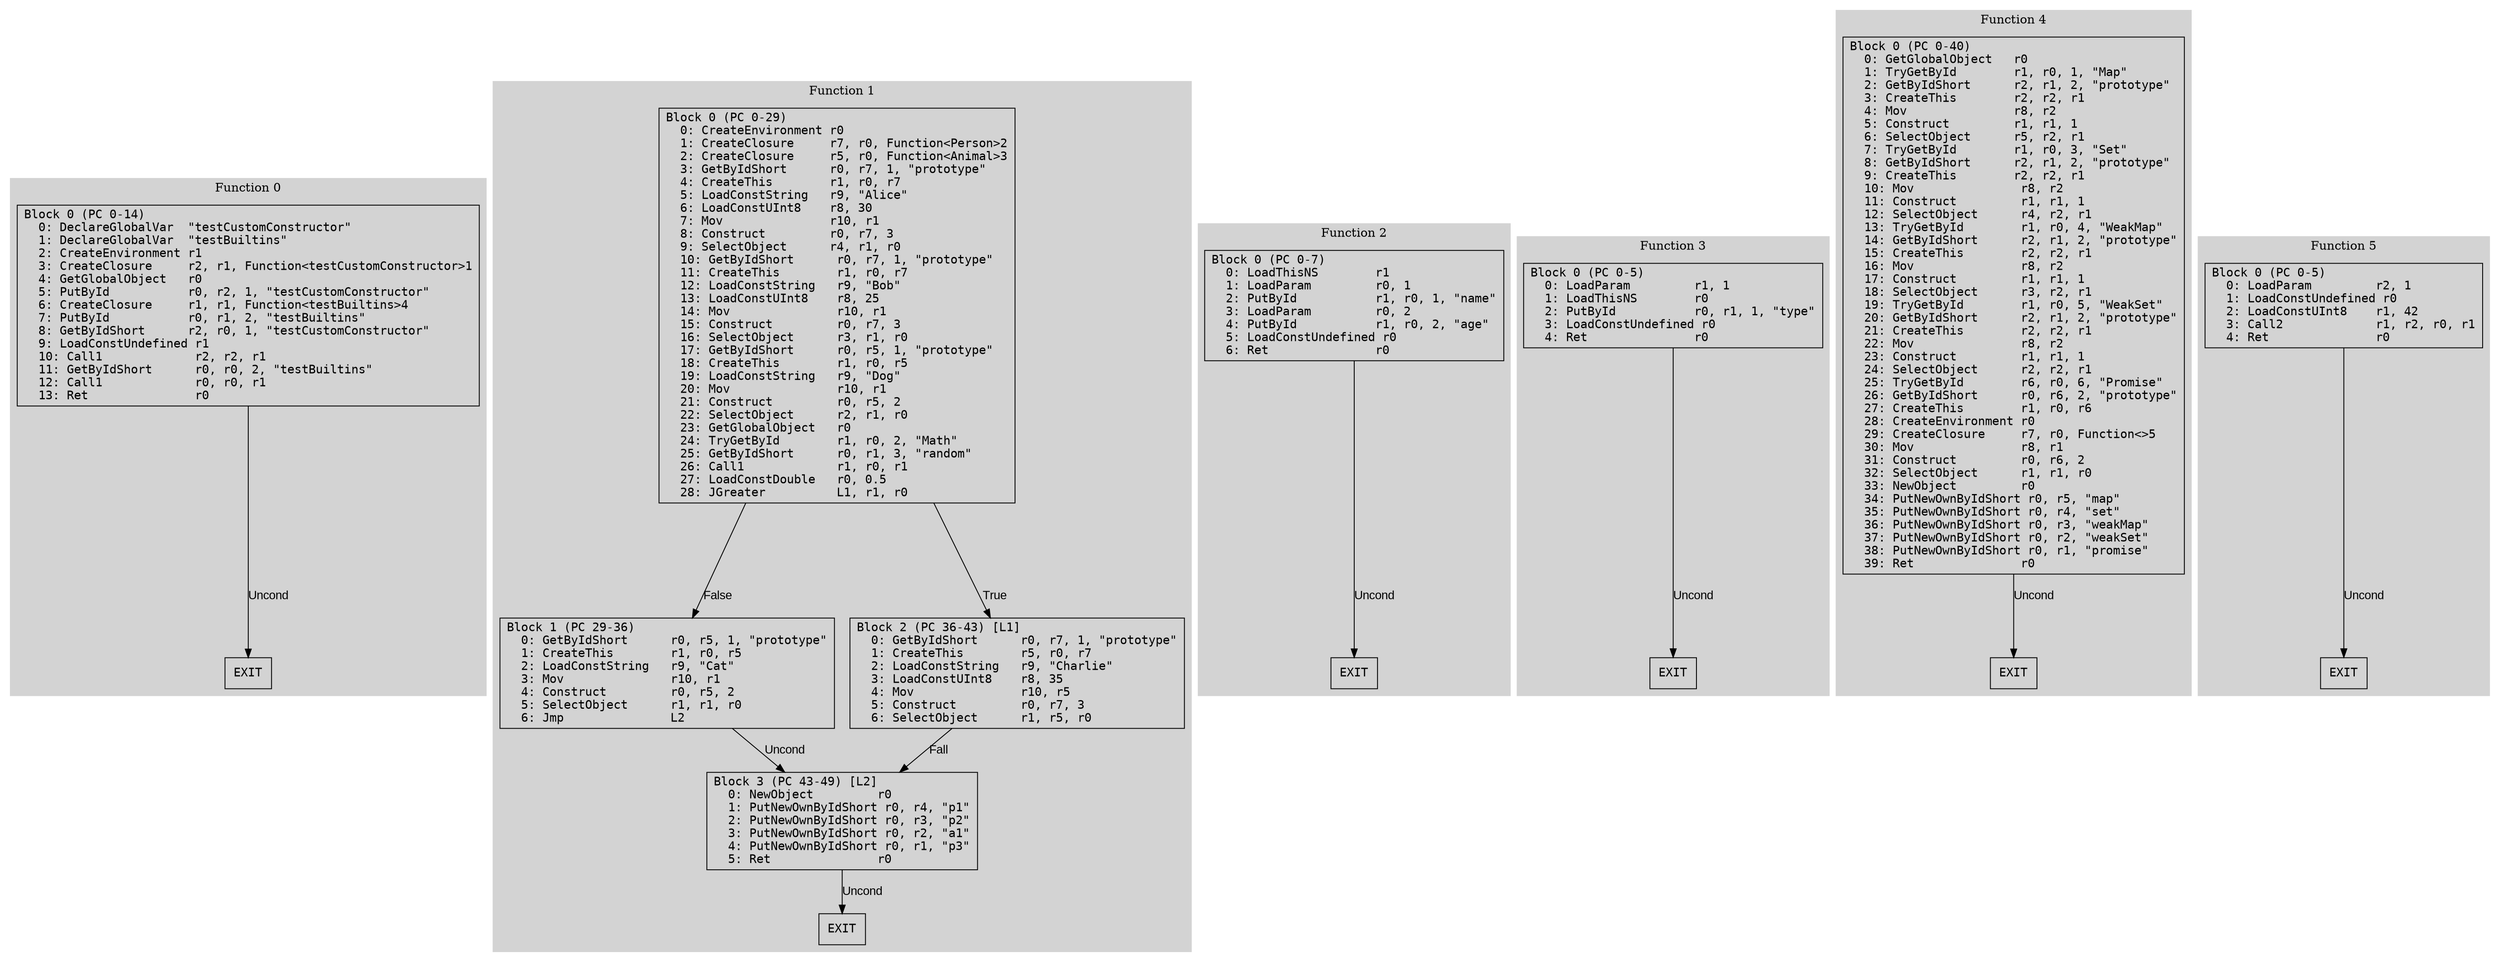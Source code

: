 // CFG analysis for constructor_test2
// Generated from data/constructor_test2.hbc

digraph {
  rankdir=TB;
  node [shape=box, fontname="monospace"];

  subgraph cluster_function_0 {
    label = "Function 0";
    style = filled;
    color = lightgrey;

    edge [fontname="Arial"];

    f0_n0 [ label = "Block 0 (PC 0-14)\l  0: DeclareGlobalVar  \"testCustomConstructor\"\l  1: DeclareGlobalVar  \"testBuiltins\"\l  2: CreateEnvironment r1\l  3: CreateClosure     r2, r1, Function<testCustomConstructor>1\l  4: GetGlobalObject   r0\l  5: PutById           r0, r2, 1, \"testCustomConstructor\"\l  6: CreateClosure     r1, r1, Function<testBuiltins>4\l  7: PutById           r0, r1, 2, \"testBuiltins\"\l  8: GetByIdShort      r2, r0, 1, \"testCustomConstructor\"\l  9: LoadConstUndefined r1\l  10: Call1             r2, r2, r1\l  11: GetByIdShort      r0, r0, 2, \"testBuiltins\"\l  12: Call1             r0, r0, r1\l  13: Ret               r0\l" ]
    f0_n1 [ label = "EXIT" ]

    f0_n0 -> f0_n1 [label="Uncond"]
  }

  subgraph cluster_function_1 {
    label = "Function 1";
    style = filled;
    color = lightgrey;

    edge [fontname="Arial"];

    f1_n0 [ label = "Block 0 (PC 0-29)\l  0: CreateEnvironment r0\l  1: CreateClosure     r7, r0, Function<Person>2\l  2: CreateClosure     r5, r0, Function<Animal>3\l  3: GetByIdShort      r0, r7, 1, \"prototype\"\l  4: CreateThis        r1, r0, r7\l  5: LoadConstString   r9, \"Alice\"\l  6: LoadConstUInt8    r8, 30\l  7: Mov               r10, r1\l  8: Construct         r0, r7, 3\l  9: SelectObject      r4, r1, r0\l  10: GetByIdShort      r0, r7, 1, \"prototype\"\l  11: CreateThis        r1, r0, r7\l  12: LoadConstString   r9, \"Bob\"\l  13: LoadConstUInt8    r8, 25\l  14: Mov               r10, r1\l  15: Construct         r0, r7, 3\l  16: SelectObject      r3, r1, r0\l  17: GetByIdShort      r0, r5, 1, \"prototype\"\l  18: CreateThis        r1, r0, r5\l  19: LoadConstString   r9, \"Dog\"\l  20: Mov               r10, r1\l  21: Construct         r0, r5, 2\l  22: SelectObject      r2, r1, r0\l  23: GetGlobalObject   r0\l  24: TryGetById        r1, r0, 2, \"Math\"\l  25: GetByIdShort      r0, r1, 3, \"random\"\l  26: Call1             r1, r0, r1\l  27: LoadConstDouble   r0, 0.5\l  28: JGreater          L1, r1, r0\l" ]
    f1_n1 [ label = "Block 1 (PC 29-36)\l  0: GetByIdShort      r0, r5, 1, \"prototype\"\l  1: CreateThis        r1, r0, r5\l  2: LoadConstString   r9, \"Cat\"\l  3: Mov               r10, r1\l  4: Construct         r0, r5, 2\l  5: SelectObject      r1, r1, r0\l  6: Jmp               L2\l" ]
    f1_n2 [ label = "Block 2 (PC 36-43) [L1]\l  0: GetByIdShort      r0, r7, 1, \"prototype\"\l  1: CreateThis        r5, r0, r7\l  2: LoadConstString   r9, \"Charlie\"\l  3: LoadConstUInt8    r8, 35\l  4: Mov               r10, r5\l  5: Construct         r0, r7, 3\l  6: SelectObject      r1, r5, r0\l" ]
    f1_n3 [ label = "Block 3 (PC 43-49) [L2]\l  0: NewObject         r0\l  1: PutNewOwnByIdShort r0, r4, \"p1\"\l  2: PutNewOwnByIdShort r0, r3, \"p2\"\l  3: PutNewOwnByIdShort r0, r2, \"a1\"\l  4: PutNewOwnByIdShort r0, r1, \"p3\"\l  5: Ret               r0\l" ]
    f1_n4 [ label = "EXIT" ]

    f1_n0 -> f1_n2 [label="True"]
    f1_n0 -> f1_n1 [label="False"]
    f1_n1 -> f1_n3 [label="Uncond"]
    f1_n2 -> f1_n3 [label="Fall"]
    f1_n3 -> f1_n4 [label="Uncond"]
  }

  subgraph cluster_function_2 {
    label = "Function 2";
    style = filled;
    color = lightgrey;

    edge [fontname="Arial"];

    f2_n0 [ label = "Block 0 (PC 0-7)\l  0: LoadThisNS        r1\l  1: LoadParam         r0, 1\l  2: PutById           r1, r0, 1, \"name\"\l  3: LoadParam         r0, 2\l  4: PutById           r1, r0, 2, \"age\"\l  5: LoadConstUndefined r0\l  6: Ret               r0\l" ]
    f2_n1 [ label = "EXIT" ]

    f2_n0 -> f2_n1 [label="Uncond"]
  }

  subgraph cluster_function_3 {
    label = "Function 3";
    style = filled;
    color = lightgrey;

    edge [fontname="Arial"];

    f3_n0 [ label = "Block 0 (PC 0-5)\l  0: LoadParam         r1, 1\l  1: LoadThisNS        r0\l  2: PutById           r0, r1, 1, \"type\"\l  3: LoadConstUndefined r0\l  4: Ret               r0\l" ]
    f3_n1 [ label = "EXIT" ]

    f3_n0 -> f3_n1 [label="Uncond"]
  }

  subgraph cluster_function_4 {
    label = "Function 4";
    style = filled;
    color = lightgrey;

    edge [fontname="Arial"];

    f4_n0 [ label = "Block 0 (PC 0-40)\l  0: GetGlobalObject   r0\l  1: TryGetById        r1, r0, 1, \"Map\"\l  2: GetByIdShort      r2, r1, 2, \"prototype\"\l  3: CreateThis        r2, r2, r1\l  4: Mov               r8, r2\l  5: Construct         r1, r1, 1\l  6: SelectObject      r5, r2, r1\l  7: TryGetById        r1, r0, 3, \"Set\"\l  8: GetByIdShort      r2, r1, 2, \"prototype\"\l  9: CreateThis        r2, r2, r1\l  10: Mov               r8, r2\l  11: Construct         r1, r1, 1\l  12: SelectObject      r4, r2, r1\l  13: TryGetById        r1, r0, 4, \"WeakMap\"\l  14: GetByIdShort      r2, r1, 2, \"prototype\"\l  15: CreateThis        r2, r2, r1\l  16: Mov               r8, r2\l  17: Construct         r1, r1, 1\l  18: SelectObject      r3, r2, r1\l  19: TryGetById        r1, r0, 5, \"WeakSet\"\l  20: GetByIdShort      r2, r1, 2, \"prototype\"\l  21: CreateThis        r2, r2, r1\l  22: Mov               r8, r2\l  23: Construct         r1, r1, 1\l  24: SelectObject      r2, r2, r1\l  25: TryGetById        r6, r0, 6, \"Promise\"\l  26: GetByIdShort      r0, r6, 2, \"prototype\"\l  27: CreateThis        r1, r0, r6\l  28: CreateEnvironment r0\l  29: CreateClosure     r7, r0, Function<>5\l  30: Mov               r8, r1\l  31: Construct         r0, r6, 2\l  32: SelectObject      r1, r1, r0\l  33: NewObject         r0\l  34: PutNewOwnByIdShort r0, r5, \"map\"\l  35: PutNewOwnByIdShort r0, r4, \"set\"\l  36: PutNewOwnByIdShort r0, r3, \"weakMap\"\l  37: PutNewOwnByIdShort r0, r2, \"weakSet\"\l  38: PutNewOwnByIdShort r0, r1, \"promise\"\l  39: Ret               r0\l" ]
    f4_n1 [ label = "EXIT" ]

    f4_n0 -> f4_n1 [label="Uncond"]
  }

  subgraph cluster_function_5 {
    label = "Function 5";
    style = filled;
    color = lightgrey;

    edge [fontname="Arial"];

    f5_n0 [ label = "Block 0 (PC 0-5)\l  0: LoadParam         r2, 1\l  1: LoadConstUndefined r0\l  2: LoadConstUInt8    r1, 42\l  3: Call2             r1, r2, r0, r1\l  4: Ret               r0\l" ]
    f5_n1 [ label = "EXIT" ]

    f5_n0 -> f5_n1 [label="Uncond"]
  }

}
